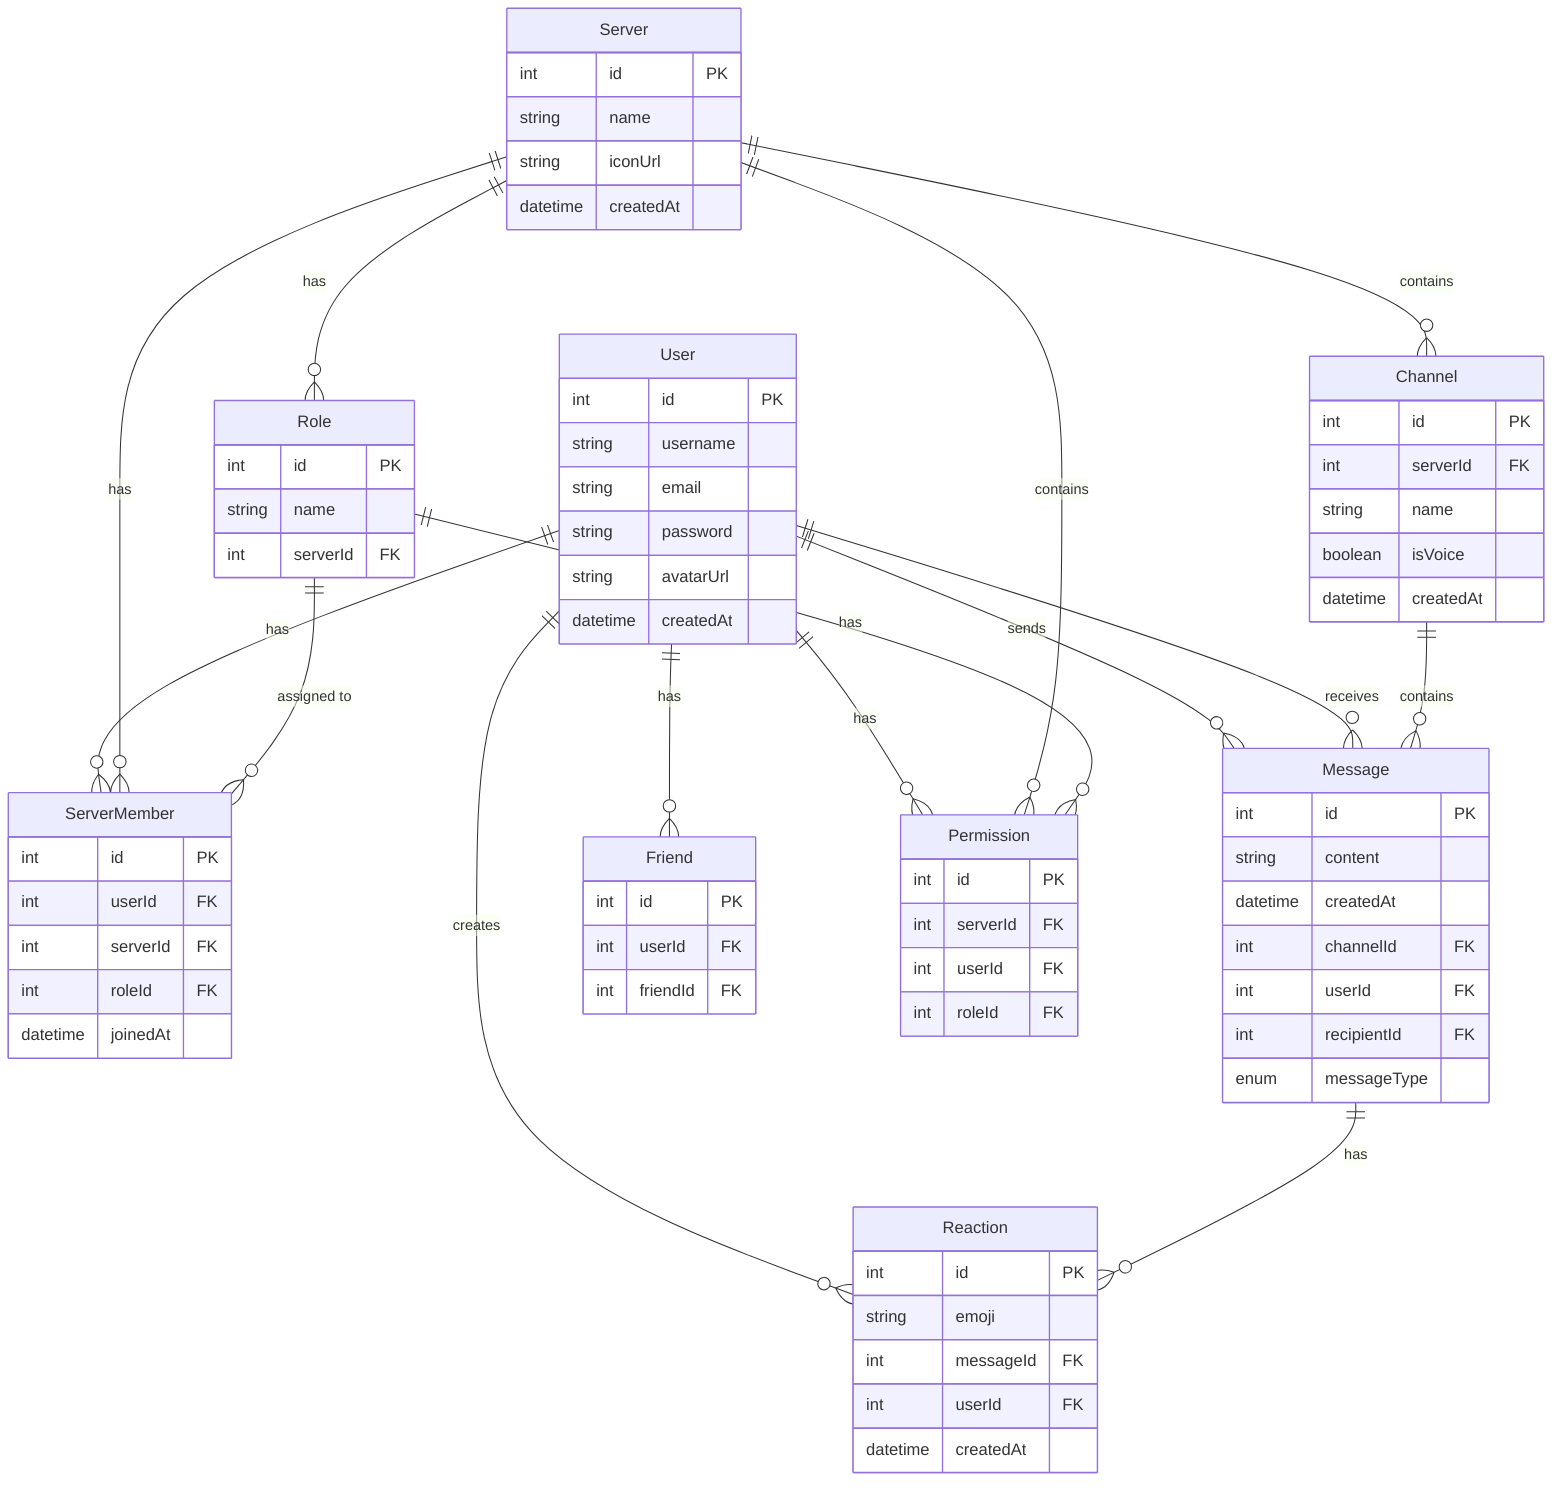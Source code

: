 erDiagram
    User {
        int id PK
        string username
        string email
        string password
        string avatarUrl
        datetime createdAt
    }
    
    Server {
        int id PK
        string name
        string iconUrl
        datetime createdAt
    }
    
    ServerMember {
        int id PK
        int userId FK
        int serverId FK
        int roleId FK
        datetime joinedAt
    }
    
    Channel {
        int id PK
        int serverId FK
        string name
        boolean isVoice
        datetime createdAt
    }
    
    Message {
        int id PK
        string content
        datetime createdAt
        int channelId FK
        int userId FK
        int recipientId FK
        enum messageType
    }
    
    Friend {
        int id PK
        int userId FK
        int friendId FK
    }
    
    Reaction {
        int id PK
        string emoji
        int messageId FK
        int userId FK
        datetime createdAt
    }
    
    Role {
        int id PK
        string name
        int serverId FK
    }
    
    Permission {
        int id PK
        int serverId FK
        int userId FK
        int roleId FK
    }

    User ||--o{ ServerMember : "has"
    User ||--o{ Message : "sends"
    User ||--o{ Message : "receives"
    User ||--o{ Reaction : "creates"
    User ||--o{ Friend : "has"
    User ||--o{ Permission : "has"
    
    Server ||--o{ ServerMember : "has"
    Server ||--o{ Channel : "contains"
    Server ||--o{ Role : "has"
    Server ||--o{ Permission : "contains"
    
    Channel ||--o{ Message : "contains"
    
    Message ||--o{ Reaction : "has"
    
    Role ||--o{ ServerMember : "assigned to"
    Role ||--o{ Permission : "has"
